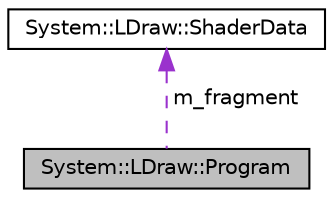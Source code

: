 digraph G
{
  edge [fontname="Helvetica",fontsize="10",labelfontname="Helvetica",labelfontsize="10"];
  node [fontname="Helvetica",fontsize="10",shape=record];
  Node1 [label="System::LDraw::Program",height=0.2,width=0.4,color="black", fillcolor="grey75", style="filled" fontcolor="black"];
  Node2 -> Node1 [dir="back",color="darkorchid3",fontsize="10",style="dashed",label=" m_fragment" ,fontname="Helvetica"];
  Node2 [label="System::LDraw::ShaderData",height=0.2,width=0.4,color="black", fillcolor="white", style="filled",URL="$class_system_1_1_l_draw_1_1_shader_data.html"];
}
